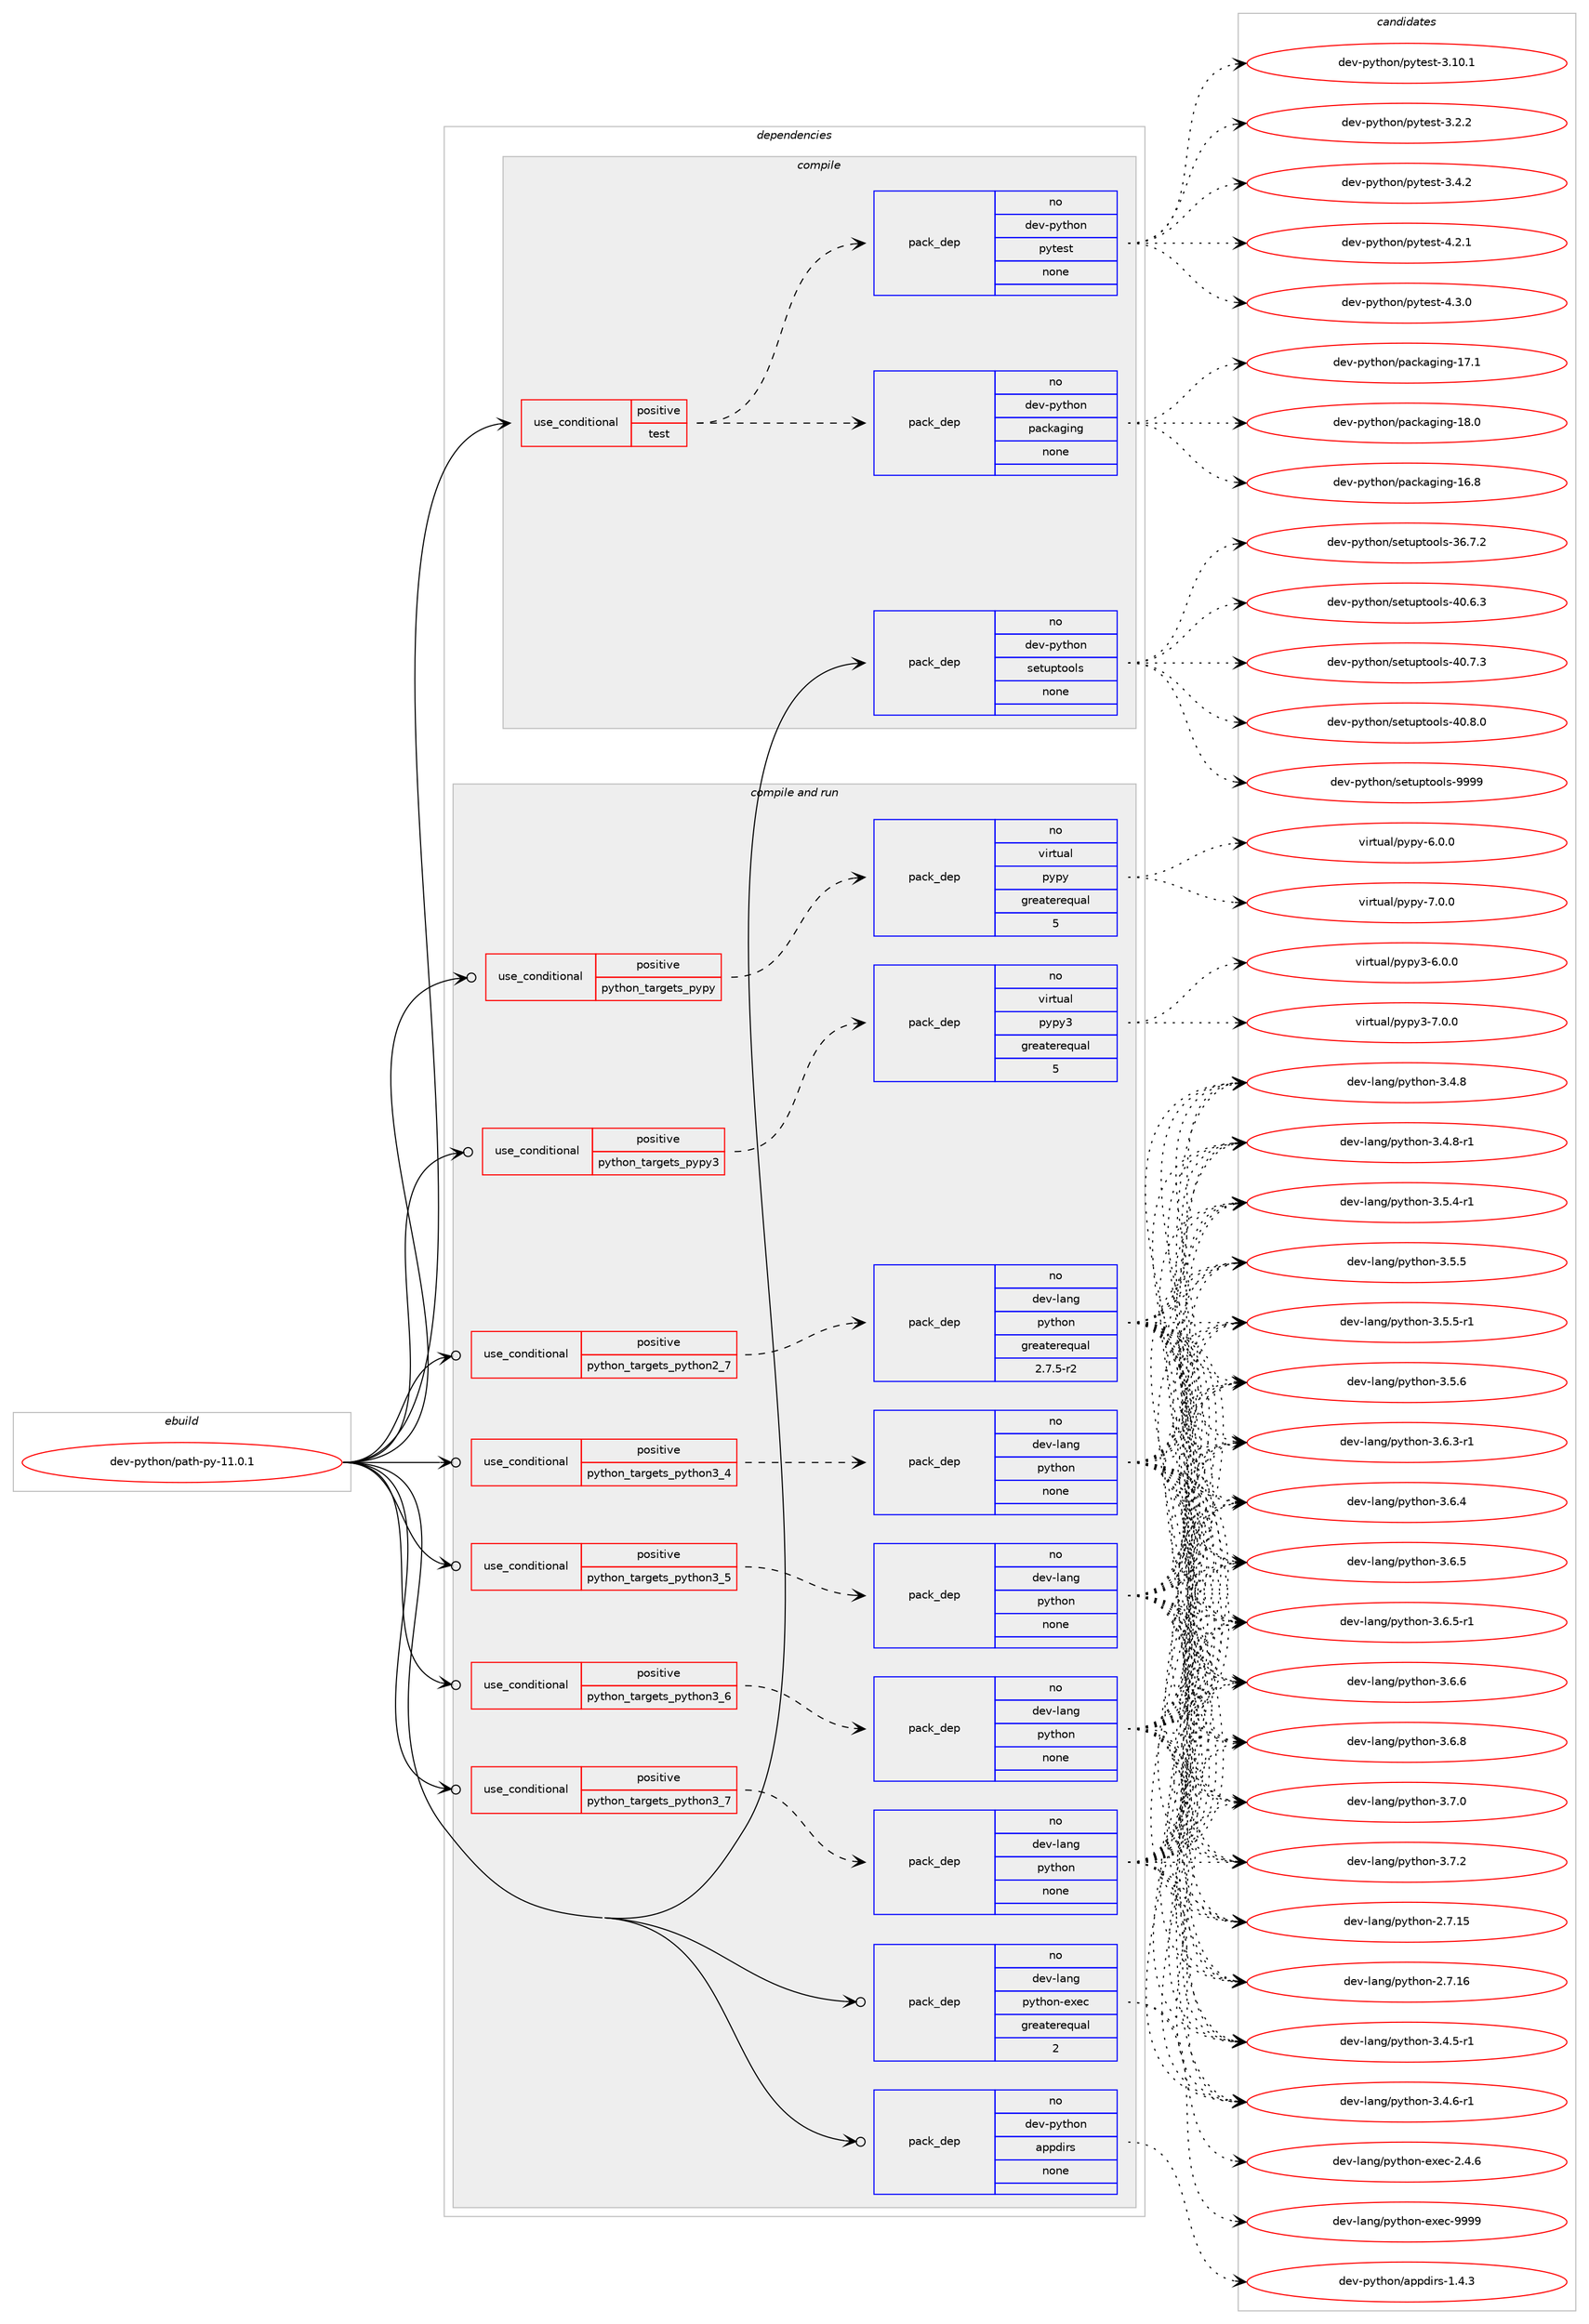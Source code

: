 digraph prolog {

# *************
# Graph options
# *************

newrank=true;
concentrate=true;
compound=true;
graph [rankdir=LR,fontname=Helvetica,fontsize=10,ranksep=1.5];#, ranksep=2.5, nodesep=0.2];
edge  [arrowhead=vee];
node  [fontname=Helvetica,fontsize=10];

# **********
# The ebuild
# **********

subgraph cluster_leftcol {
color=gray;
rank=same;
label=<<i>ebuild</i>>;
id [label="dev-python/path-py-11.0.1", color=red, width=4, href="../dev-python/path-py-11.0.1.svg"];
}

# ****************
# The dependencies
# ****************

subgraph cluster_midcol {
color=gray;
label=<<i>dependencies</i>>;
subgraph cluster_compile {
fillcolor="#eeeeee";
style=filled;
label=<<i>compile</i>>;
subgraph cond379094 {
dependency1424560 [label=<<TABLE BORDER="0" CELLBORDER="1" CELLSPACING="0" CELLPADDING="4"><TR><TD ROWSPAN="3" CELLPADDING="10">use_conditional</TD></TR><TR><TD>positive</TD></TR><TR><TD>test</TD></TR></TABLE>>, shape=none, color=red];
subgraph pack1022156 {
dependency1424561 [label=<<TABLE BORDER="0" CELLBORDER="1" CELLSPACING="0" CELLPADDING="4" WIDTH="220"><TR><TD ROWSPAN="6" CELLPADDING="30">pack_dep</TD></TR><TR><TD WIDTH="110">no</TD></TR><TR><TD>dev-python</TD></TR><TR><TD>packaging</TD></TR><TR><TD>none</TD></TR><TR><TD></TD></TR></TABLE>>, shape=none, color=blue];
}
dependency1424560:e -> dependency1424561:w [weight=20,style="dashed",arrowhead="vee"];
subgraph pack1022157 {
dependency1424562 [label=<<TABLE BORDER="0" CELLBORDER="1" CELLSPACING="0" CELLPADDING="4" WIDTH="220"><TR><TD ROWSPAN="6" CELLPADDING="30">pack_dep</TD></TR><TR><TD WIDTH="110">no</TD></TR><TR><TD>dev-python</TD></TR><TR><TD>pytest</TD></TR><TR><TD>none</TD></TR><TR><TD></TD></TR></TABLE>>, shape=none, color=blue];
}
dependency1424560:e -> dependency1424562:w [weight=20,style="dashed",arrowhead="vee"];
}
id:e -> dependency1424560:w [weight=20,style="solid",arrowhead="vee"];
subgraph pack1022158 {
dependency1424563 [label=<<TABLE BORDER="0" CELLBORDER="1" CELLSPACING="0" CELLPADDING="4" WIDTH="220"><TR><TD ROWSPAN="6" CELLPADDING="30">pack_dep</TD></TR><TR><TD WIDTH="110">no</TD></TR><TR><TD>dev-python</TD></TR><TR><TD>setuptools</TD></TR><TR><TD>none</TD></TR><TR><TD></TD></TR></TABLE>>, shape=none, color=blue];
}
id:e -> dependency1424563:w [weight=20,style="solid",arrowhead="vee"];
}
subgraph cluster_compileandrun {
fillcolor="#eeeeee";
style=filled;
label=<<i>compile and run</i>>;
subgraph cond379095 {
dependency1424564 [label=<<TABLE BORDER="0" CELLBORDER="1" CELLSPACING="0" CELLPADDING="4"><TR><TD ROWSPAN="3" CELLPADDING="10">use_conditional</TD></TR><TR><TD>positive</TD></TR><TR><TD>python_targets_pypy</TD></TR></TABLE>>, shape=none, color=red];
subgraph pack1022159 {
dependency1424565 [label=<<TABLE BORDER="0" CELLBORDER="1" CELLSPACING="0" CELLPADDING="4" WIDTH="220"><TR><TD ROWSPAN="6" CELLPADDING="30">pack_dep</TD></TR><TR><TD WIDTH="110">no</TD></TR><TR><TD>virtual</TD></TR><TR><TD>pypy</TD></TR><TR><TD>greaterequal</TD></TR><TR><TD>5</TD></TR></TABLE>>, shape=none, color=blue];
}
dependency1424564:e -> dependency1424565:w [weight=20,style="dashed",arrowhead="vee"];
}
id:e -> dependency1424564:w [weight=20,style="solid",arrowhead="odotvee"];
subgraph cond379096 {
dependency1424566 [label=<<TABLE BORDER="0" CELLBORDER="1" CELLSPACING="0" CELLPADDING="4"><TR><TD ROWSPAN="3" CELLPADDING="10">use_conditional</TD></TR><TR><TD>positive</TD></TR><TR><TD>python_targets_pypy3</TD></TR></TABLE>>, shape=none, color=red];
subgraph pack1022160 {
dependency1424567 [label=<<TABLE BORDER="0" CELLBORDER="1" CELLSPACING="0" CELLPADDING="4" WIDTH="220"><TR><TD ROWSPAN="6" CELLPADDING="30">pack_dep</TD></TR><TR><TD WIDTH="110">no</TD></TR><TR><TD>virtual</TD></TR><TR><TD>pypy3</TD></TR><TR><TD>greaterequal</TD></TR><TR><TD>5</TD></TR></TABLE>>, shape=none, color=blue];
}
dependency1424566:e -> dependency1424567:w [weight=20,style="dashed",arrowhead="vee"];
}
id:e -> dependency1424566:w [weight=20,style="solid",arrowhead="odotvee"];
subgraph cond379097 {
dependency1424568 [label=<<TABLE BORDER="0" CELLBORDER="1" CELLSPACING="0" CELLPADDING="4"><TR><TD ROWSPAN="3" CELLPADDING="10">use_conditional</TD></TR><TR><TD>positive</TD></TR><TR><TD>python_targets_python2_7</TD></TR></TABLE>>, shape=none, color=red];
subgraph pack1022161 {
dependency1424569 [label=<<TABLE BORDER="0" CELLBORDER="1" CELLSPACING="0" CELLPADDING="4" WIDTH="220"><TR><TD ROWSPAN="6" CELLPADDING="30">pack_dep</TD></TR><TR><TD WIDTH="110">no</TD></TR><TR><TD>dev-lang</TD></TR><TR><TD>python</TD></TR><TR><TD>greaterequal</TD></TR><TR><TD>2.7.5-r2</TD></TR></TABLE>>, shape=none, color=blue];
}
dependency1424568:e -> dependency1424569:w [weight=20,style="dashed",arrowhead="vee"];
}
id:e -> dependency1424568:w [weight=20,style="solid",arrowhead="odotvee"];
subgraph cond379098 {
dependency1424570 [label=<<TABLE BORDER="0" CELLBORDER="1" CELLSPACING="0" CELLPADDING="4"><TR><TD ROWSPAN="3" CELLPADDING="10">use_conditional</TD></TR><TR><TD>positive</TD></TR><TR><TD>python_targets_python3_4</TD></TR></TABLE>>, shape=none, color=red];
subgraph pack1022162 {
dependency1424571 [label=<<TABLE BORDER="0" CELLBORDER="1" CELLSPACING="0" CELLPADDING="4" WIDTH="220"><TR><TD ROWSPAN="6" CELLPADDING="30">pack_dep</TD></TR><TR><TD WIDTH="110">no</TD></TR><TR><TD>dev-lang</TD></TR><TR><TD>python</TD></TR><TR><TD>none</TD></TR><TR><TD></TD></TR></TABLE>>, shape=none, color=blue];
}
dependency1424570:e -> dependency1424571:w [weight=20,style="dashed",arrowhead="vee"];
}
id:e -> dependency1424570:w [weight=20,style="solid",arrowhead="odotvee"];
subgraph cond379099 {
dependency1424572 [label=<<TABLE BORDER="0" CELLBORDER="1" CELLSPACING="0" CELLPADDING="4"><TR><TD ROWSPAN="3" CELLPADDING="10">use_conditional</TD></TR><TR><TD>positive</TD></TR><TR><TD>python_targets_python3_5</TD></TR></TABLE>>, shape=none, color=red];
subgraph pack1022163 {
dependency1424573 [label=<<TABLE BORDER="0" CELLBORDER="1" CELLSPACING="0" CELLPADDING="4" WIDTH="220"><TR><TD ROWSPAN="6" CELLPADDING="30">pack_dep</TD></TR><TR><TD WIDTH="110">no</TD></TR><TR><TD>dev-lang</TD></TR><TR><TD>python</TD></TR><TR><TD>none</TD></TR><TR><TD></TD></TR></TABLE>>, shape=none, color=blue];
}
dependency1424572:e -> dependency1424573:w [weight=20,style="dashed",arrowhead="vee"];
}
id:e -> dependency1424572:w [weight=20,style="solid",arrowhead="odotvee"];
subgraph cond379100 {
dependency1424574 [label=<<TABLE BORDER="0" CELLBORDER="1" CELLSPACING="0" CELLPADDING="4"><TR><TD ROWSPAN="3" CELLPADDING="10">use_conditional</TD></TR><TR><TD>positive</TD></TR><TR><TD>python_targets_python3_6</TD></TR></TABLE>>, shape=none, color=red];
subgraph pack1022164 {
dependency1424575 [label=<<TABLE BORDER="0" CELLBORDER="1" CELLSPACING="0" CELLPADDING="4" WIDTH="220"><TR><TD ROWSPAN="6" CELLPADDING="30">pack_dep</TD></TR><TR><TD WIDTH="110">no</TD></TR><TR><TD>dev-lang</TD></TR><TR><TD>python</TD></TR><TR><TD>none</TD></TR><TR><TD></TD></TR></TABLE>>, shape=none, color=blue];
}
dependency1424574:e -> dependency1424575:w [weight=20,style="dashed",arrowhead="vee"];
}
id:e -> dependency1424574:w [weight=20,style="solid",arrowhead="odotvee"];
subgraph cond379101 {
dependency1424576 [label=<<TABLE BORDER="0" CELLBORDER="1" CELLSPACING="0" CELLPADDING="4"><TR><TD ROWSPAN="3" CELLPADDING="10">use_conditional</TD></TR><TR><TD>positive</TD></TR><TR><TD>python_targets_python3_7</TD></TR></TABLE>>, shape=none, color=red];
subgraph pack1022165 {
dependency1424577 [label=<<TABLE BORDER="0" CELLBORDER="1" CELLSPACING="0" CELLPADDING="4" WIDTH="220"><TR><TD ROWSPAN="6" CELLPADDING="30">pack_dep</TD></TR><TR><TD WIDTH="110">no</TD></TR><TR><TD>dev-lang</TD></TR><TR><TD>python</TD></TR><TR><TD>none</TD></TR><TR><TD></TD></TR></TABLE>>, shape=none, color=blue];
}
dependency1424576:e -> dependency1424577:w [weight=20,style="dashed",arrowhead="vee"];
}
id:e -> dependency1424576:w [weight=20,style="solid",arrowhead="odotvee"];
subgraph pack1022166 {
dependency1424578 [label=<<TABLE BORDER="0" CELLBORDER="1" CELLSPACING="0" CELLPADDING="4" WIDTH="220"><TR><TD ROWSPAN="6" CELLPADDING="30">pack_dep</TD></TR><TR><TD WIDTH="110">no</TD></TR><TR><TD>dev-lang</TD></TR><TR><TD>python-exec</TD></TR><TR><TD>greaterequal</TD></TR><TR><TD>2</TD></TR></TABLE>>, shape=none, color=blue];
}
id:e -> dependency1424578:w [weight=20,style="solid",arrowhead="odotvee"];
subgraph pack1022167 {
dependency1424579 [label=<<TABLE BORDER="0" CELLBORDER="1" CELLSPACING="0" CELLPADDING="4" WIDTH="220"><TR><TD ROWSPAN="6" CELLPADDING="30">pack_dep</TD></TR><TR><TD WIDTH="110">no</TD></TR><TR><TD>dev-python</TD></TR><TR><TD>appdirs</TD></TR><TR><TD>none</TD></TR><TR><TD></TD></TR></TABLE>>, shape=none, color=blue];
}
id:e -> dependency1424579:w [weight=20,style="solid",arrowhead="odotvee"];
}
subgraph cluster_run {
fillcolor="#eeeeee";
style=filled;
label=<<i>run</i>>;
}
}

# **************
# The candidates
# **************

subgraph cluster_choices {
rank=same;
color=gray;
label=<<i>candidates</i>>;

subgraph choice1022156 {
color=black;
nodesep=1;
choice10010111845112121116104111110471129799107971031051101034549544656 [label="dev-python/packaging-16.8", color=red, width=4,href="../dev-python/packaging-16.8.svg"];
choice10010111845112121116104111110471129799107971031051101034549554649 [label="dev-python/packaging-17.1", color=red, width=4,href="../dev-python/packaging-17.1.svg"];
choice10010111845112121116104111110471129799107971031051101034549564648 [label="dev-python/packaging-18.0", color=red, width=4,href="../dev-python/packaging-18.0.svg"];
dependency1424561:e -> choice10010111845112121116104111110471129799107971031051101034549544656:w [style=dotted,weight="100"];
dependency1424561:e -> choice10010111845112121116104111110471129799107971031051101034549554649:w [style=dotted,weight="100"];
dependency1424561:e -> choice10010111845112121116104111110471129799107971031051101034549564648:w [style=dotted,weight="100"];
}
subgraph choice1022157 {
color=black;
nodesep=1;
choice100101118451121211161041111104711212111610111511645514649484649 [label="dev-python/pytest-3.10.1", color=red, width=4,href="../dev-python/pytest-3.10.1.svg"];
choice1001011184511212111610411111047112121116101115116455146504650 [label="dev-python/pytest-3.2.2", color=red, width=4,href="../dev-python/pytest-3.2.2.svg"];
choice1001011184511212111610411111047112121116101115116455146524650 [label="dev-python/pytest-3.4.2", color=red, width=4,href="../dev-python/pytest-3.4.2.svg"];
choice1001011184511212111610411111047112121116101115116455246504649 [label="dev-python/pytest-4.2.1", color=red, width=4,href="../dev-python/pytest-4.2.1.svg"];
choice1001011184511212111610411111047112121116101115116455246514648 [label="dev-python/pytest-4.3.0", color=red, width=4,href="../dev-python/pytest-4.3.0.svg"];
dependency1424562:e -> choice100101118451121211161041111104711212111610111511645514649484649:w [style=dotted,weight="100"];
dependency1424562:e -> choice1001011184511212111610411111047112121116101115116455146504650:w [style=dotted,weight="100"];
dependency1424562:e -> choice1001011184511212111610411111047112121116101115116455146524650:w [style=dotted,weight="100"];
dependency1424562:e -> choice1001011184511212111610411111047112121116101115116455246504649:w [style=dotted,weight="100"];
dependency1424562:e -> choice1001011184511212111610411111047112121116101115116455246514648:w [style=dotted,weight="100"];
}
subgraph choice1022158 {
color=black;
nodesep=1;
choice100101118451121211161041111104711510111611711211611111110811545515446554650 [label="dev-python/setuptools-36.7.2", color=red, width=4,href="../dev-python/setuptools-36.7.2.svg"];
choice100101118451121211161041111104711510111611711211611111110811545524846544651 [label="dev-python/setuptools-40.6.3", color=red, width=4,href="../dev-python/setuptools-40.6.3.svg"];
choice100101118451121211161041111104711510111611711211611111110811545524846554651 [label="dev-python/setuptools-40.7.3", color=red, width=4,href="../dev-python/setuptools-40.7.3.svg"];
choice100101118451121211161041111104711510111611711211611111110811545524846564648 [label="dev-python/setuptools-40.8.0", color=red, width=4,href="../dev-python/setuptools-40.8.0.svg"];
choice10010111845112121116104111110471151011161171121161111111081154557575757 [label="dev-python/setuptools-9999", color=red, width=4,href="../dev-python/setuptools-9999.svg"];
dependency1424563:e -> choice100101118451121211161041111104711510111611711211611111110811545515446554650:w [style=dotted,weight="100"];
dependency1424563:e -> choice100101118451121211161041111104711510111611711211611111110811545524846544651:w [style=dotted,weight="100"];
dependency1424563:e -> choice100101118451121211161041111104711510111611711211611111110811545524846554651:w [style=dotted,weight="100"];
dependency1424563:e -> choice100101118451121211161041111104711510111611711211611111110811545524846564648:w [style=dotted,weight="100"];
dependency1424563:e -> choice10010111845112121116104111110471151011161171121161111111081154557575757:w [style=dotted,weight="100"];
}
subgraph choice1022159 {
color=black;
nodesep=1;
choice1181051141161179710847112121112121455446484648 [label="virtual/pypy-6.0.0", color=red, width=4,href="../virtual/pypy-6.0.0.svg"];
choice1181051141161179710847112121112121455546484648 [label="virtual/pypy-7.0.0", color=red, width=4,href="../virtual/pypy-7.0.0.svg"];
dependency1424565:e -> choice1181051141161179710847112121112121455446484648:w [style=dotted,weight="100"];
dependency1424565:e -> choice1181051141161179710847112121112121455546484648:w [style=dotted,weight="100"];
}
subgraph choice1022160 {
color=black;
nodesep=1;
choice118105114116117971084711212111212151455446484648 [label="virtual/pypy3-6.0.0", color=red, width=4,href="../virtual/pypy3-6.0.0.svg"];
choice118105114116117971084711212111212151455546484648 [label="virtual/pypy3-7.0.0", color=red, width=4,href="../virtual/pypy3-7.0.0.svg"];
dependency1424567:e -> choice118105114116117971084711212111212151455446484648:w [style=dotted,weight="100"];
dependency1424567:e -> choice118105114116117971084711212111212151455546484648:w [style=dotted,weight="100"];
}
subgraph choice1022161 {
color=black;
nodesep=1;
choice10010111845108971101034711212111610411111045504655464953 [label="dev-lang/python-2.7.15", color=red, width=4,href="../dev-lang/python-2.7.15.svg"];
choice10010111845108971101034711212111610411111045504655464954 [label="dev-lang/python-2.7.16", color=red, width=4,href="../dev-lang/python-2.7.16.svg"];
choice1001011184510897110103471121211161041111104551465246534511449 [label="dev-lang/python-3.4.5-r1", color=red, width=4,href="../dev-lang/python-3.4.5-r1.svg"];
choice1001011184510897110103471121211161041111104551465246544511449 [label="dev-lang/python-3.4.6-r1", color=red, width=4,href="../dev-lang/python-3.4.6-r1.svg"];
choice100101118451089711010347112121116104111110455146524656 [label="dev-lang/python-3.4.8", color=red, width=4,href="../dev-lang/python-3.4.8.svg"];
choice1001011184510897110103471121211161041111104551465246564511449 [label="dev-lang/python-3.4.8-r1", color=red, width=4,href="../dev-lang/python-3.4.8-r1.svg"];
choice1001011184510897110103471121211161041111104551465346524511449 [label="dev-lang/python-3.5.4-r1", color=red, width=4,href="../dev-lang/python-3.5.4-r1.svg"];
choice100101118451089711010347112121116104111110455146534653 [label="dev-lang/python-3.5.5", color=red, width=4,href="../dev-lang/python-3.5.5.svg"];
choice1001011184510897110103471121211161041111104551465346534511449 [label="dev-lang/python-3.5.5-r1", color=red, width=4,href="../dev-lang/python-3.5.5-r1.svg"];
choice100101118451089711010347112121116104111110455146534654 [label="dev-lang/python-3.5.6", color=red, width=4,href="../dev-lang/python-3.5.6.svg"];
choice1001011184510897110103471121211161041111104551465446514511449 [label="dev-lang/python-3.6.3-r1", color=red, width=4,href="../dev-lang/python-3.6.3-r1.svg"];
choice100101118451089711010347112121116104111110455146544652 [label="dev-lang/python-3.6.4", color=red, width=4,href="../dev-lang/python-3.6.4.svg"];
choice100101118451089711010347112121116104111110455146544653 [label="dev-lang/python-3.6.5", color=red, width=4,href="../dev-lang/python-3.6.5.svg"];
choice1001011184510897110103471121211161041111104551465446534511449 [label="dev-lang/python-3.6.5-r1", color=red, width=4,href="../dev-lang/python-3.6.5-r1.svg"];
choice100101118451089711010347112121116104111110455146544654 [label="dev-lang/python-3.6.6", color=red, width=4,href="../dev-lang/python-3.6.6.svg"];
choice100101118451089711010347112121116104111110455146544656 [label="dev-lang/python-3.6.8", color=red, width=4,href="../dev-lang/python-3.6.8.svg"];
choice100101118451089711010347112121116104111110455146554648 [label="dev-lang/python-3.7.0", color=red, width=4,href="../dev-lang/python-3.7.0.svg"];
choice100101118451089711010347112121116104111110455146554650 [label="dev-lang/python-3.7.2", color=red, width=4,href="../dev-lang/python-3.7.2.svg"];
dependency1424569:e -> choice10010111845108971101034711212111610411111045504655464953:w [style=dotted,weight="100"];
dependency1424569:e -> choice10010111845108971101034711212111610411111045504655464954:w [style=dotted,weight="100"];
dependency1424569:e -> choice1001011184510897110103471121211161041111104551465246534511449:w [style=dotted,weight="100"];
dependency1424569:e -> choice1001011184510897110103471121211161041111104551465246544511449:w [style=dotted,weight="100"];
dependency1424569:e -> choice100101118451089711010347112121116104111110455146524656:w [style=dotted,weight="100"];
dependency1424569:e -> choice1001011184510897110103471121211161041111104551465246564511449:w [style=dotted,weight="100"];
dependency1424569:e -> choice1001011184510897110103471121211161041111104551465346524511449:w [style=dotted,weight="100"];
dependency1424569:e -> choice100101118451089711010347112121116104111110455146534653:w [style=dotted,weight="100"];
dependency1424569:e -> choice1001011184510897110103471121211161041111104551465346534511449:w [style=dotted,weight="100"];
dependency1424569:e -> choice100101118451089711010347112121116104111110455146534654:w [style=dotted,weight="100"];
dependency1424569:e -> choice1001011184510897110103471121211161041111104551465446514511449:w [style=dotted,weight="100"];
dependency1424569:e -> choice100101118451089711010347112121116104111110455146544652:w [style=dotted,weight="100"];
dependency1424569:e -> choice100101118451089711010347112121116104111110455146544653:w [style=dotted,weight="100"];
dependency1424569:e -> choice1001011184510897110103471121211161041111104551465446534511449:w [style=dotted,weight="100"];
dependency1424569:e -> choice100101118451089711010347112121116104111110455146544654:w [style=dotted,weight="100"];
dependency1424569:e -> choice100101118451089711010347112121116104111110455146544656:w [style=dotted,weight="100"];
dependency1424569:e -> choice100101118451089711010347112121116104111110455146554648:w [style=dotted,weight="100"];
dependency1424569:e -> choice100101118451089711010347112121116104111110455146554650:w [style=dotted,weight="100"];
}
subgraph choice1022162 {
color=black;
nodesep=1;
choice10010111845108971101034711212111610411111045504655464953 [label="dev-lang/python-2.7.15", color=red, width=4,href="../dev-lang/python-2.7.15.svg"];
choice10010111845108971101034711212111610411111045504655464954 [label="dev-lang/python-2.7.16", color=red, width=4,href="../dev-lang/python-2.7.16.svg"];
choice1001011184510897110103471121211161041111104551465246534511449 [label="dev-lang/python-3.4.5-r1", color=red, width=4,href="../dev-lang/python-3.4.5-r1.svg"];
choice1001011184510897110103471121211161041111104551465246544511449 [label="dev-lang/python-3.4.6-r1", color=red, width=4,href="../dev-lang/python-3.4.6-r1.svg"];
choice100101118451089711010347112121116104111110455146524656 [label="dev-lang/python-3.4.8", color=red, width=4,href="../dev-lang/python-3.4.8.svg"];
choice1001011184510897110103471121211161041111104551465246564511449 [label="dev-lang/python-3.4.8-r1", color=red, width=4,href="../dev-lang/python-3.4.8-r1.svg"];
choice1001011184510897110103471121211161041111104551465346524511449 [label="dev-lang/python-3.5.4-r1", color=red, width=4,href="../dev-lang/python-3.5.4-r1.svg"];
choice100101118451089711010347112121116104111110455146534653 [label="dev-lang/python-3.5.5", color=red, width=4,href="../dev-lang/python-3.5.5.svg"];
choice1001011184510897110103471121211161041111104551465346534511449 [label="dev-lang/python-3.5.5-r1", color=red, width=4,href="../dev-lang/python-3.5.5-r1.svg"];
choice100101118451089711010347112121116104111110455146534654 [label="dev-lang/python-3.5.6", color=red, width=4,href="../dev-lang/python-3.5.6.svg"];
choice1001011184510897110103471121211161041111104551465446514511449 [label="dev-lang/python-3.6.3-r1", color=red, width=4,href="../dev-lang/python-3.6.3-r1.svg"];
choice100101118451089711010347112121116104111110455146544652 [label="dev-lang/python-3.6.4", color=red, width=4,href="../dev-lang/python-3.6.4.svg"];
choice100101118451089711010347112121116104111110455146544653 [label="dev-lang/python-3.6.5", color=red, width=4,href="../dev-lang/python-3.6.5.svg"];
choice1001011184510897110103471121211161041111104551465446534511449 [label="dev-lang/python-3.6.5-r1", color=red, width=4,href="../dev-lang/python-3.6.5-r1.svg"];
choice100101118451089711010347112121116104111110455146544654 [label="dev-lang/python-3.6.6", color=red, width=4,href="../dev-lang/python-3.6.6.svg"];
choice100101118451089711010347112121116104111110455146544656 [label="dev-lang/python-3.6.8", color=red, width=4,href="../dev-lang/python-3.6.8.svg"];
choice100101118451089711010347112121116104111110455146554648 [label="dev-lang/python-3.7.0", color=red, width=4,href="../dev-lang/python-3.7.0.svg"];
choice100101118451089711010347112121116104111110455146554650 [label="dev-lang/python-3.7.2", color=red, width=4,href="../dev-lang/python-3.7.2.svg"];
dependency1424571:e -> choice10010111845108971101034711212111610411111045504655464953:w [style=dotted,weight="100"];
dependency1424571:e -> choice10010111845108971101034711212111610411111045504655464954:w [style=dotted,weight="100"];
dependency1424571:e -> choice1001011184510897110103471121211161041111104551465246534511449:w [style=dotted,weight="100"];
dependency1424571:e -> choice1001011184510897110103471121211161041111104551465246544511449:w [style=dotted,weight="100"];
dependency1424571:e -> choice100101118451089711010347112121116104111110455146524656:w [style=dotted,weight="100"];
dependency1424571:e -> choice1001011184510897110103471121211161041111104551465246564511449:w [style=dotted,weight="100"];
dependency1424571:e -> choice1001011184510897110103471121211161041111104551465346524511449:w [style=dotted,weight="100"];
dependency1424571:e -> choice100101118451089711010347112121116104111110455146534653:w [style=dotted,weight="100"];
dependency1424571:e -> choice1001011184510897110103471121211161041111104551465346534511449:w [style=dotted,weight="100"];
dependency1424571:e -> choice100101118451089711010347112121116104111110455146534654:w [style=dotted,weight="100"];
dependency1424571:e -> choice1001011184510897110103471121211161041111104551465446514511449:w [style=dotted,weight="100"];
dependency1424571:e -> choice100101118451089711010347112121116104111110455146544652:w [style=dotted,weight="100"];
dependency1424571:e -> choice100101118451089711010347112121116104111110455146544653:w [style=dotted,weight="100"];
dependency1424571:e -> choice1001011184510897110103471121211161041111104551465446534511449:w [style=dotted,weight="100"];
dependency1424571:e -> choice100101118451089711010347112121116104111110455146544654:w [style=dotted,weight="100"];
dependency1424571:e -> choice100101118451089711010347112121116104111110455146544656:w [style=dotted,weight="100"];
dependency1424571:e -> choice100101118451089711010347112121116104111110455146554648:w [style=dotted,weight="100"];
dependency1424571:e -> choice100101118451089711010347112121116104111110455146554650:w [style=dotted,weight="100"];
}
subgraph choice1022163 {
color=black;
nodesep=1;
choice10010111845108971101034711212111610411111045504655464953 [label="dev-lang/python-2.7.15", color=red, width=4,href="../dev-lang/python-2.7.15.svg"];
choice10010111845108971101034711212111610411111045504655464954 [label="dev-lang/python-2.7.16", color=red, width=4,href="../dev-lang/python-2.7.16.svg"];
choice1001011184510897110103471121211161041111104551465246534511449 [label="dev-lang/python-3.4.5-r1", color=red, width=4,href="../dev-lang/python-3.4.5-r1.svg"];
choice1001011184510897110103471121211161041111104551465246544511449 [label="dev-lang/python-3.4.6-r1", color=red, width=4,href="../dev-lang/python-3.4.6-r1.svg"];
choice100101118451089711010347112121116104111110455146524656 [label="dev-lang/python-3.4.8", color=red, width=4,href="../dev-lang/python-3.4.8.svg"];
choice1001011184510897110103471121211161041111104551465246564511449 [label="dev-lang/python-3.4.8-r1", color=red, width=4,href="../dev-lang/python-3.4.8-r1.svg"];
choice1001011184510897110103471121211161041111104551465346524511449 [label="dev-lang/python-3.5.4-r1", color=red, width=4,href="../dev-lang/python-3.5.4-r1.svg"];
choice100101118451089711010347112121116104111110455146534653 [label="dev-lang/python-3.5.5", color=red, width=4,href="../dev-lang/python-3.5.5.svg"];
choice1001011184510897110103471121211161041111104551465346534511449 [label="dev-lang/python-3.5.5-r1", color=red, width=4,href="../dev-lang/python-3.5.5-r1.svg"];
choice100101118451089711010347112121116104111110455146534654 [label="dev-lang/python-3.5.6", color=red, width=4,href="../dev-lang/python-3.5.6.svg"];
choice1001011184510897110103471121211161041111104551465446514511449 [label="dev-lang/python-3.6.3-r1", color=red, width=4,href="../dev-lang/python-3.6.3-r1.svg"];
choice100101118451089711010347112121116104111110455146544652 [label="dev-lang/python-3.6.4", color=red, width=4,href="../dev-lang/python-3.6.4.svg"];
choice100101118451089711010347112121116104111110455146544653 [label="dev-lang/python-3.6.5", color=red, width=4,href="../dev-lang/python-3.6.5.svg"];
choice1001011184510897110103471121211161041111104551465446534511449 [label="dev-lang/python-3.6.5-r1", color=red, width=4,href="../dev-lang/python-3.6.5-r1.svg"];
choice100101118451089711010347112121116104111110455146544654 [label="dev-lang/python-3.6.6", color=red, width=4,href="../dev-lang/python-3.6.6.svg"];
choice100101118451089711010347112121116104111110455146544656 [label="dev-lang/python-3.6.8", color=red, width=4,href="../dev-lang/python-3.6.8.svg"];
choice100101118451089711010347112121116104111110455146554648 [label="dev-lang/python-3.7.0", color=red, width=4,href="../dev-lang/python-3.7.0.svg"];
choice100101118451089711010347112121116104111110455146554650 [label="dev-lang/python-3.7.2", color=red, width=4,href="../dev-lang/python-3.7.2.svg"];
dependency1424573:e -> choice10010111845108971101034711212111610411111045504655464953:w [style=dotted,weight="100"];
dependency1424573:e -> choice10010111845108971101034711212111610411111045504655464954:w [style=dotted,weight="100"];
dependency1424573:e -> choice1001011184510897110103471121211161041111104551465246534511449:w [style=dotted,weight="100"];
dependency1424573:e -> choice1001011184510897110103471121211161041111104551465246544511449:w [style=dotted,weight="100"];
dependency1424573:e -> choice100101118451089711010347112121116104111110455146524656:w [style=dotted,weight="100"];
dependency1424573:e -> choice1001011184510897110103471121211161041111104551465246564511449:w [style=dotted,weight="100"];
dependency1424573:e -> choice1001011184510897110103471121211161041111104551465346524511449:w [style=dotted,weight="100"];
dependency1424573:e -> choice100101118451089711010347112121116104111110455146534653:w [style=dotted,weight="100"];
dependency1424573:e -> choice1001011184510897110103471121211161041111104551465346534511449:w [style=dotted,weight="100"];
dependency1424573:e -> choice100101118451089711010347112121116104111110455146534654:w [style=dotted,weight="100"];
dependency1424573:e -> choice1001011184510897110103471121211161041111104551465446514511449:w [style=dotted,weight="100"];
dependency1424573:e -> choice100101118451089711010347112121116104111110455146544652:w [style=dotted,weight="100"];
dependency1424573:e -> choice100101118451089711010347112121116104111110455146544653:w [style=dotted,weight="100"];
dependency1424573:e -> choice1001011184510897110103471121211161041111104551465446534511449:w [style=dotted,weight="100"];
dependency1424573:e -> choice100101118451089711010347112121116104111110455146544654:w [style=dotted,weight="100"];
dependency1424573:e -> choice100101118451089711010347112121116104111110455146544656:w [style=dotted,weight="100"];
dependency1424573:e -> choice100101118451089711010347112121116104111110455146554648:w [style=dotted,weight="100"];
dependency1424573:e -> choice100101118451089711010347112121116104111110455146554650:w [style=dotted,weight="100"];
}
subgraph choice1022164 {
color=black;
nodesep=1;
choice10010111845108971101034711212111610411111045504655464953 [label="dev-lang/python-2.7.15", color=red, width=4,href="../dev-lang/python-2.7.15.svg"];
choice10010111845108971101034711212111610411111045504655464954 [label="dev-lang/python-2.7.16", color=red, width=4,href="../dev-lang/python-2.7.16.svg"];
choice1001011184510897110103471121211161041111104551465246534511449 [label="dev-lang/python-3.4.5-r1", color=red, width=4,href="../dev-lang/python-3.4.5-r1.svg"];
choice1001011184510897110103471121211161041111104551465246544511449 [label="dev-lang/python-3.4.6-r1", color=red, width=4,href="../dev-lang/python-3.4.6-r1.svg"];
choice100101118451089711010347112121116104111110455146524656 [label="dev-lang/python-3.4.8", color=red, width=4,href="../dev-lang/python-3.4.8.svg"];
choice1001011184510897110103471121211161041111104551465246564511449 [label="dev-lang/python-3.4.8-r1", color=red, width=4,href="../dev-lang/python-3.4.8-r1.svg"];
choice1001011184510897110103471121211161041111104551465346524511449 [label="dev-lang/python-3.5.4-r1", color=red, width=4,href="../dev-lang/python-3.5.4-r1.svg"];
choice100101118451089711010347112121116104111110455146534653 [label="dev-lang/python-3.5.5", color=red, width=4,href="../dev-lang/python-3.5.5.svg"];
choice1001011184510897110103471121211161041111104551465346534511449 [label="dev-lang/python-3.5.5-r1", color=red, width=4,href="../dev-lang/python-3.5.5-r1.svg"];
choice100101118451089711010347112121116104111110455146534654 [label="dev-lang/python-3.5.6", color=red, width=4,href="../dev-lang/python-3.5.6.svg"];
choice1001011184510897110103471121211161041111104551465446514511449 [label="dev-lang/python-3.6.3-r1", color=red, width=4,href="../dev-lang/python-3.6.3-r1.svg"];
choice100101118451089711010347112121116104111110455146544652 [label="dev-lang/python-3.6.4", color=red, width=4,href="../dev-lang/python-3.6.4.svg"];
choice100101118451089711010347112121116104111110455146544653 [label="dev-lang/python-3.6.5", color=red, width=4,href="../dev-lang/python-3.6.5.svg"];
choice1001011184510897110103471121211161041111104551465446534511449 [label="dev-lang/python-3.6.5-r1", color=red, width=4,href="../dev-lang/python-3.6.5-r1.svg"];
choice100101118451089711010347112121116104111110455146544654 [label="dev-lang/python-3.6.6", color=red, width=4,href="../dev-lang/python-3.6.6.svg"];
choice100101118451089711010347112121116104111110455146544656 [label="dev-lang/python-3.6.8", color=red, width=4,href="../dev-lang/python-3.6.8.svg"];
choice100101118451089711010347112121116104111110455146554648 [label="dev-lang/python-3.7.0", color=red, width=4,href="../dev-lang/python-3.7.0.svg"];
choice100101118451089711010347112121116104111110455146554650 [label="dev-lang/python-3.7.2", color=red, width=4,href="../dev-lang/python-3.7.2.svg"];
dependency1424575:e -> choice10010111845108971101034711212111610411111045504655464953:w [style=dotted,weight="100"];
dependency1424575:e -> choice10010111845108971101034711212111610411111045504655464954:w [style=dotted,weight="100"];
dependency1424575:e -> choice1001011184510897110103471121211161041111104551465246534511449:w [style=dotted,weight="100"];
dependency1424575:e -> choice1001011184510897110103471121211161041111104551465246544511449:w [style=dotted,weight="100"];
dependency1424575:e -> choice100101118451089711010347112121116104111110455146524656:w [style=dotted,weight="100"];
dependency1424575:e -> choice1001011184510897110103471121211161041111104551465246564511449:w [style=dotted,weight="100"];
dependency1424575:e -> choice1001011184510897110103471121211161041111104551465346524511449:w [style=dotted,weight="100"];
dependency1424575:e -> choice100101118451089711010347112121116104111110455146534653:w [style=dotted,weight="100"];
dependency1424575:e -> choice1001011184510897110103471121211161041111104551465346534511449:w [style=dotted,weight="100"];
dependency1424575:e -> choice100101118451089711010347112121116104111110455146534654:w [style=dotted,weight="100"];
dependency1424575:e -> choice1001011184510897110103471121211161041111104551465446514511449:w [style=dotted,weight="100"];
dependency1424575:e -> choice100101118451089711010347112121116104111110455146544652:w [style=dotted,weight="100"];
dependency1424575:e -> choice100101118451089711010347112121116104111110455146544653:w [style=dotted,weight="100"];
dependency1424575:e -> choice1001011184510897110103471121211161041111104551465446534511449:w [style=dotted,weight="100"];
dependency1424575:e -> choice100101118451089711010347112121116104111110455146544654:w [style=dotted,weight="100"];
dependency1424575:e -> choice100101118451089711010347112121116104111110455146544656:w [style=dotted,weight="100"];
dependency1424575:e -> choice100101118451089711010347112121116104111110455146554648:w [style=dotted,weight="100"];
dependency1424575:e -> choice100101118451089711010347112121116104111110455146554650:w [style=dotted,weight="100"];
}
subgraph choice1022165 {
color=black;
nodesep=1;
choice10010111845108971101034711212111610411111045504655464953 [label="dev-lang/python-2.7.15", color=red, width=4,href="../dev-lang/python-2.7.15.svg"];
choice10010111845108971101034711212111610411111045504655464954 [label="dev-lang/python-2.7.16", color=red, width=4,href="../dev-lang/python-2.7.16.svg"];
choice1001011184510897110103471121211161041111104551465246534511449 [label="dev-lang/python-3.4.5-r1", color=red, width=4,href="../dev-lang/python-3.4.5-r1.svg"];
choice1001011184510897110103471121211161041111104551465246544511449 [label="dev-lang/python-3.4.6-r1", color=red, width=4,href="../dev-lang/python-3.4.6-r1.svg"];
choice100101118451089711010347112121116104111110455146524656 [label="dev-lang/python-3.4.8", color=red, width=4,href="../dev-lang/python-3.4.8.svg"];
choice1001011184510897110103471121211161041111104551465246564511449 [label="dev-lang/python-3.4.8-r1", color=red, width=4,href="../dev-lang/python-3.4.8-r1.svg"];
choice1001011184510897110103471121211161041111104551465346524511449 [label="dev-lang/python-3.5.4-r1", color=red, width=4,href="../dev-lang/python-3.5.4-r1.svg"];
choice100101118451089711010347112121116104111110455146534653 [label="dev-lang/python-3.5.5", color=red, width=4,href="../dev-lang/python-3.5.5.svg"];
choice1001011184510897110103471121211161041111104551465346534511449 [label="dev-lang/python-3.5.5-r1", color=red, width=4,href="../dev-lang/python-3.5.5-r1.svg"];
choice100101118451089711010347112121116104111110455146534654 [label="dev-lang/python-3.5.6", color=red, width=4,href="../dev-lang/python-3.5.6.svg"];
choice1001011184510897110103471121211161041111104551465446514511449 [label="dev-lang/python-3.6.3-r1", color=red, width=4,href="../dev-lang/python-3.6.3-r1.svg"];
choice100101118451089711010347112121116104111110455146544652 [label="dev-lang/python-3.6.4", color=red, width=4,href="../dev-lang/python-3.6.4.svg"];
choice100101118451089711010347112121116104111110455146544653 [label="dev-lang/python-3.6.5", color=red, width=4,href="../dev-lang/python-3.6.5.svg"];
choice1001011184510897110103471121211161041111104551465446534511449 [label="dev-lang/python-3.6.5-r1", color=red, width=4,href="../dev-lang/python-3.6.5-r1.svg"];
choice100101118451089711010347112121116104111110455146544654 [label="dev-lang/python-3.6.6", color=red, width=4,href="../dev-lang/python-3.6.6.svg"];
choice100101118451089711010347112121116104111110455146544656 [label="dev-lang/python-3.6.8", color=red, width=4,href="../dev-lang/python-3.6.8.svg"];
choice100101118451089711010347112121116104111110455146554648 [label="dev-lang/python-3.7.0", color=red, width=4,href="../dev-lang/python-3.7.0.svg"];
choice100101118451089711010347112121116104111110455146554650 [label="dev-lang/python-3.7.2", color=red, width=4,href="../dev-lang/python-3.7.2.svg"];
dependency1424577:e -> choice10010111845108971101034711212111610411111045504655464953:w [style=dotted,weight="100"];
dependency1424577:e -> choice10010111845108971101034711212111610411111045504655464954:w [style=dotted,weight="100"];
dependency1424577:e -> choice1001011184510897110103471121211161041111104551465246534511449:w [style=dotted,weight="100"];
dependency1424577:e -> choice1001011184510897110103471121211161041111104551465246544511449:w [style=dotted,weight="100"];
dependency1424577:e -> choice100101118451089711010347112121116104111110455146524656:w [style=dotted,weight="100"];
dependency1424577:e -> choice1001011184510897110103471121211161041111104551465246564511449:w [style=dotted,weight="100"];
dependency1424577:e -> choice1001011184510897110103471121211161041111104551465346524511449:w [style=dotted,weight="100"];
dependency1424577:e -> choice100101118451089711010347112121116104111110455146534653:w [style=dotted,weight="100"];
dependency1424577:e -> choice1001011184510897110103471121211161041111104551465346534511449:w [style=dotted,weight="100"];
dependency1424577:e -> choice100101118451089711010347112121116104111110455146534654:w [style=dotted,weight="100"];
dependency1424577:e -> choice1001011184510897110103471121211161041111104551465446514511449:w [style=dotted,weight="100"];
dependency1424577:e -> choice100101118451089711010347112121116104111110455146544652:w [style=dotted,weight="100"];
dependency1424577:e -> choice100101118451089711010347112121116104111110455146544653:w [style=dotted,weight="100"];
dependency1424577:e -> choice1001011184510897110103471121211161041111104551465446534511449:w [style=dotted,weight="100"];
dependency1424577:e -> choice100101118451089711010347112121116104111110455146544654:w [style=dotted,weight="100"];
dependency1424577:e -> choice100101118451089711010347112121116104111110455146544656:w [style=dotted,weight="100"];
dependency1424577:e -> choice100101118451089711010347112121116104111110455146554648:w [style=dotted,weight="100"];
dependency1424577:e -> choice100101118451089711010347112121116104111110455146554650:w [style=dotted,weight="100"];
}
subgraph choice1022166 {
color=black;
nodesep=1;
choice1001011184510897110103471121211161041111104510112010199455046524654 [label="dev-lang/python-exec-2.4.6", color=red, width=4,href="../dev-lang/python-exec-2.4.6.svg"];
choice10010111845108971101034711212111610411111045101120101994557575757 [label="dev-lang/python-exec-9999", color=red, width=4,href="../dev-lang/python-exec-9999.svg"];
dependency1424578:e -> choice1001011184510897110103471121211161041111104510112010199455046524654:w [style=dotted,weight="100"];
dependency1424578:e -> choice10010111845108971101034711212111610411111045101120101994557575757:w [style=dotted,weight="100"];
}
subgraph choice1022167 {
color=black;
nodesep=1;
choice100101118451121211161041111104797112112100105114115454946524651 [label="dev-python/appdirs-1.4.3", color=red, width=4,href="../dev-python/appdirs-1.4.3.svg"];
dependency1424579:e -> choice100101118451121211161041111104797112112100105114115454946524651:w [style=dotted,weight="100"];
}
}

}

